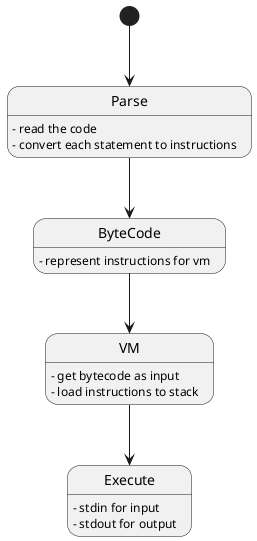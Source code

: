 @startuml

[*] --> Parse
Parse : - read the code
Parse : - convert each statement to instructions
Parse --> ByteCode
ByteCode : - represent instructions for vm
ByteCode --> VM
VM : - get bytecode as input
VM : - load instructions to stack
VM --> Execute
Execute : - stdin for input
Execute : - stdout for output 

@enduml